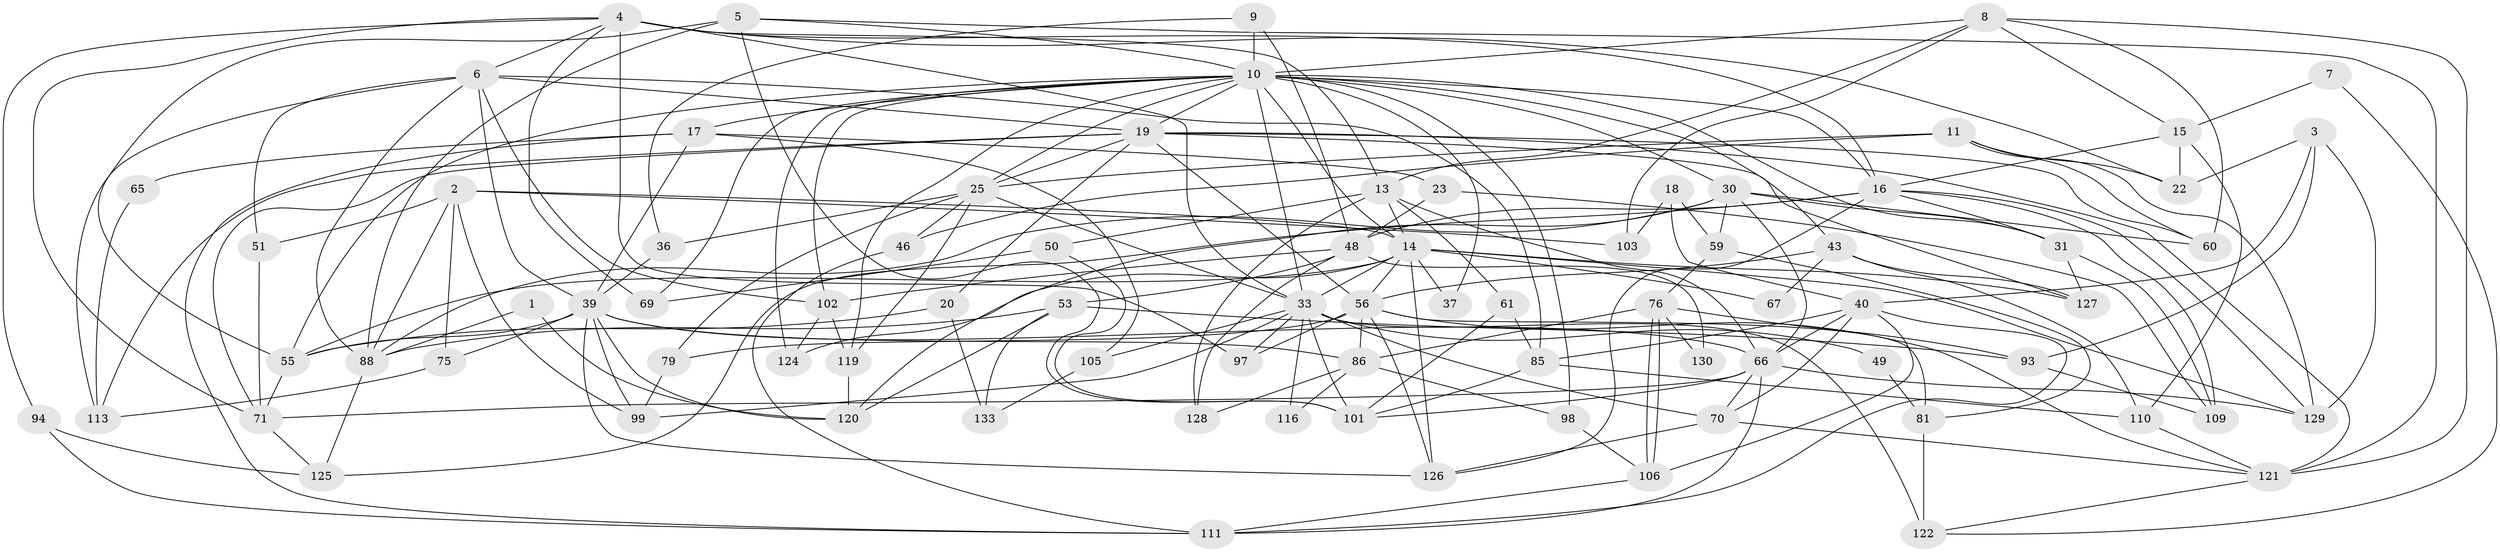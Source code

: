 // original degree distribution, {2: 0.08823529411764706, 3: 0.3088235294117647, 4: 0.3088235294117647, 5: 0.16911764705882354, 8: 0.014705882352941176, 6: 0.09558823529411764, 10: 0.007352941176470588, 7: 0.007352941176470588}
// Generated by graph-tools (version 1.1) at 2025/18/03/04/25 18:18:59]
// undirected, 81 vertices, 204 edges
graph export_dot {
graph [start="1"]
  node [color=gray90,style=filled];
  1;
  2 [super="+21"];
  3;
  4 [super="+64"];
  5;
  6 [super="+29+45"];
  7;
  8 [super="+27"];
  9;
  10 [super="+12+89"];
  11 [super="+87"];
  13 [super="+32"];
  14 [super="+80+42+62+38"];
  15;
  16 [super="+68+26"];
  17 [super="+28"];
  18;
  19 [super="+78+35+58"];
  20;
  22;
  23;
  25 [super="+96+82+77"];
  30 [super="+84"];
  31 [super="+117+112"];
  33 [super="+41+115+44"];
  36;
  37;
  39 [super="+57+134"];
  40 [super="+52"];
  43;
  46 [super="+63"];
  48 [super="+73"];
  49;
  50 [super="+54"];
  51;
  53 [super="+108+114"];
  55;
  56 [super="+118+136"];
  59;
  60;
  61;
  65;
  66 [super="+95+92"];
  67;
  69;
  70 [super="+72"];
  71 [super="+90"];
  75;
  76;
  79;
  81 [super="+131"];
  85;
  86;
  88 [super="+132"];
  93;
  94;
  97;
  98;
  99;
  101 [super="+104"];
  102;
  103;
  105;
  106;
  109;
  110;
  111;
  113;
  116;
  119;
  120;
  121;
  122;
  124;
  125;
  126;
  127;
  128;
  129;
  130;
  133;
  1 -- 120;
  1 -- 88;
  2 -- 103;
  2 -- 99;
  2 -- 51;
  2 -- 88 [weight=2];
  2 -- 75;
  2 -- 14;
  3 -- 129;
  3 -- 22;
  3 -- 93;
  3 -- 40;
  4 -- 22;
  4 -- 69;
  4 -- 71;
  4 -- 16;
  4 -- 33;
  4 -- 97;
  4 -- 6;
  4 -- 13;
  4 -- 94;
  5 -- 121;
  5 -- 55;
  5 -- 88;
  5 -- 101;
  5 -- 10;
  6 -- 113;
  6 -- 102;
  6 -- 51;
  6 -- 19;
  6 -- 85;
  6 -- 39;
  6 -- 88;
  7 -- 122;
  7 -- 15;
  8 -- 60;
  8 -- 13;
  8 -- 121;
  8 -- 103;
  8 -- 15;
  8 -- 10;
  9 -- 36;
  9 -- 48;
  9 -- 10;
  10 -- 119;
  10 -- 43;
  10 -- 124;
  10 -- 98;
  10 -- 102;
  10 -- 25 [weight=2];
  10 -- 37 [weight=2];
  10 -- 69;
  10 -- 14;
  10 -- 55;
  10 -- 30;
  10 -- 33;
  10 -- 31;
  10 -- 17;
  10 -- 19;
  10 -- 16;
  11 -- 129;
  11 -- 22;
  11 -- 46;
  11 -- 25;
  11 -- 60;
  13 -- 61;
  13 -- 128;
  13 -- 66;
  13 -- 50 [weight=2];
  13 -- 14;
  14 -- 56 [weight=2];
  14 -- 127;
  14 -- 67;
  14 -- 129;
  14 -- 126;
  14 -- 55;
  14 -- 124;
  14 -- 37;
  14 -- 33 [weight=2];
  15 -- 110;
  15 -- 22;
  15 -- 16;
  16 -- 126;
  16 -- 125;
  16 -- 129;
  16 -- 31;
  16 -- 48;
  16 -- 109;
  17 -- 105;
  17 -- 23;
  17 -- 65;
  17 -- 39;
  17 -- 111;
  18 -- 59;
  18 -- 103;
  18 -- 40;
  19 -- 121 [weight=2];
  19 -- 71;
  19 -- 20;
  19 -- 60;
  19 -- 56;
  19 -- 113;
  19 -- 25;
  19 -- 127;
  20 -- 55;
  20 -- 133;
  23 -- 109;
  23 -- 48;
  25 -- 119 [weight=3];
  25 -- 79;
  25 -- 36;
  25 -- 33;
  25 -- 46;
  30 -- 59;
  30 -- 120;
  30 -- 60;
  30 -- 31;
  30 -- 66;
  30 -- 88;
  31 -- 127;
  31 -- 109;
  33 -- 101;
  33 -- 99;
  33 -- 116;
  33 -- 105;
  33 -- 122 [weight=2];
  33 -- 49 [weight=2];
  33 -- 97;
  33 -- 70;
  36 -- 39;
  39 -- 55;
  39 -- 99;
  39 -- 120;
  39 -- 126;
  39 -- 66;
  39 -- 86;
  39 -- 75;
  40 -- 111;
  40 -- 66;
  40 -- 106;
  40 -- 85;
  40 -- 70;
  43 -- 127;
  43 -- 67;
  43 -- 110;
  43 -- 56;
  46 -- 111;
  48 -- 128;
  48 -- 130;
  48 -- 102;
  48 -- 53;
  49 -- 81;
  50 -- 69;
  50 -- 101;
  51 -- 71;
  53 -- 93;
  53 -- 120;
  53 -- 88;
  53 -- 133;
  55 -- 71;
  56 -- 79;
  56 -- 86;
  56 -- 121;
  56 -- 97;
  56 -- 126;
  56 -- 81;
  59 -- 76;
  59 -- 81;
  61 -- 85;
  61 -- 101;
  65 -- 113;
  66 -- 129;
  66 -- 101;
  66 -- 111;
  66 -- 71;
  66 -- 70;
  70 -- 121;
  70 -- 126;
  71 -- 125;
  75 -- 113;
  76 -- 86;
  76 -- 106;
  76 -- 106;
  76 -- 93;
  76 -- 130;
  79 -- 99;
  81 -- 122;
  85 -- 101;
  85 -- 110;
  86 -- 98;
  86 -- 116;
  86 -- 128;
  88 -- 125;
  93 -- 109;
  94 -- 111;
  94 -- 125;
  98 -- 106;
  102 -- 119;
  102 -- 124;
  105 -- 133;
  106 -- 111;
  110 -- 121;
  119 -- 120;
  121 -- 122;
}
